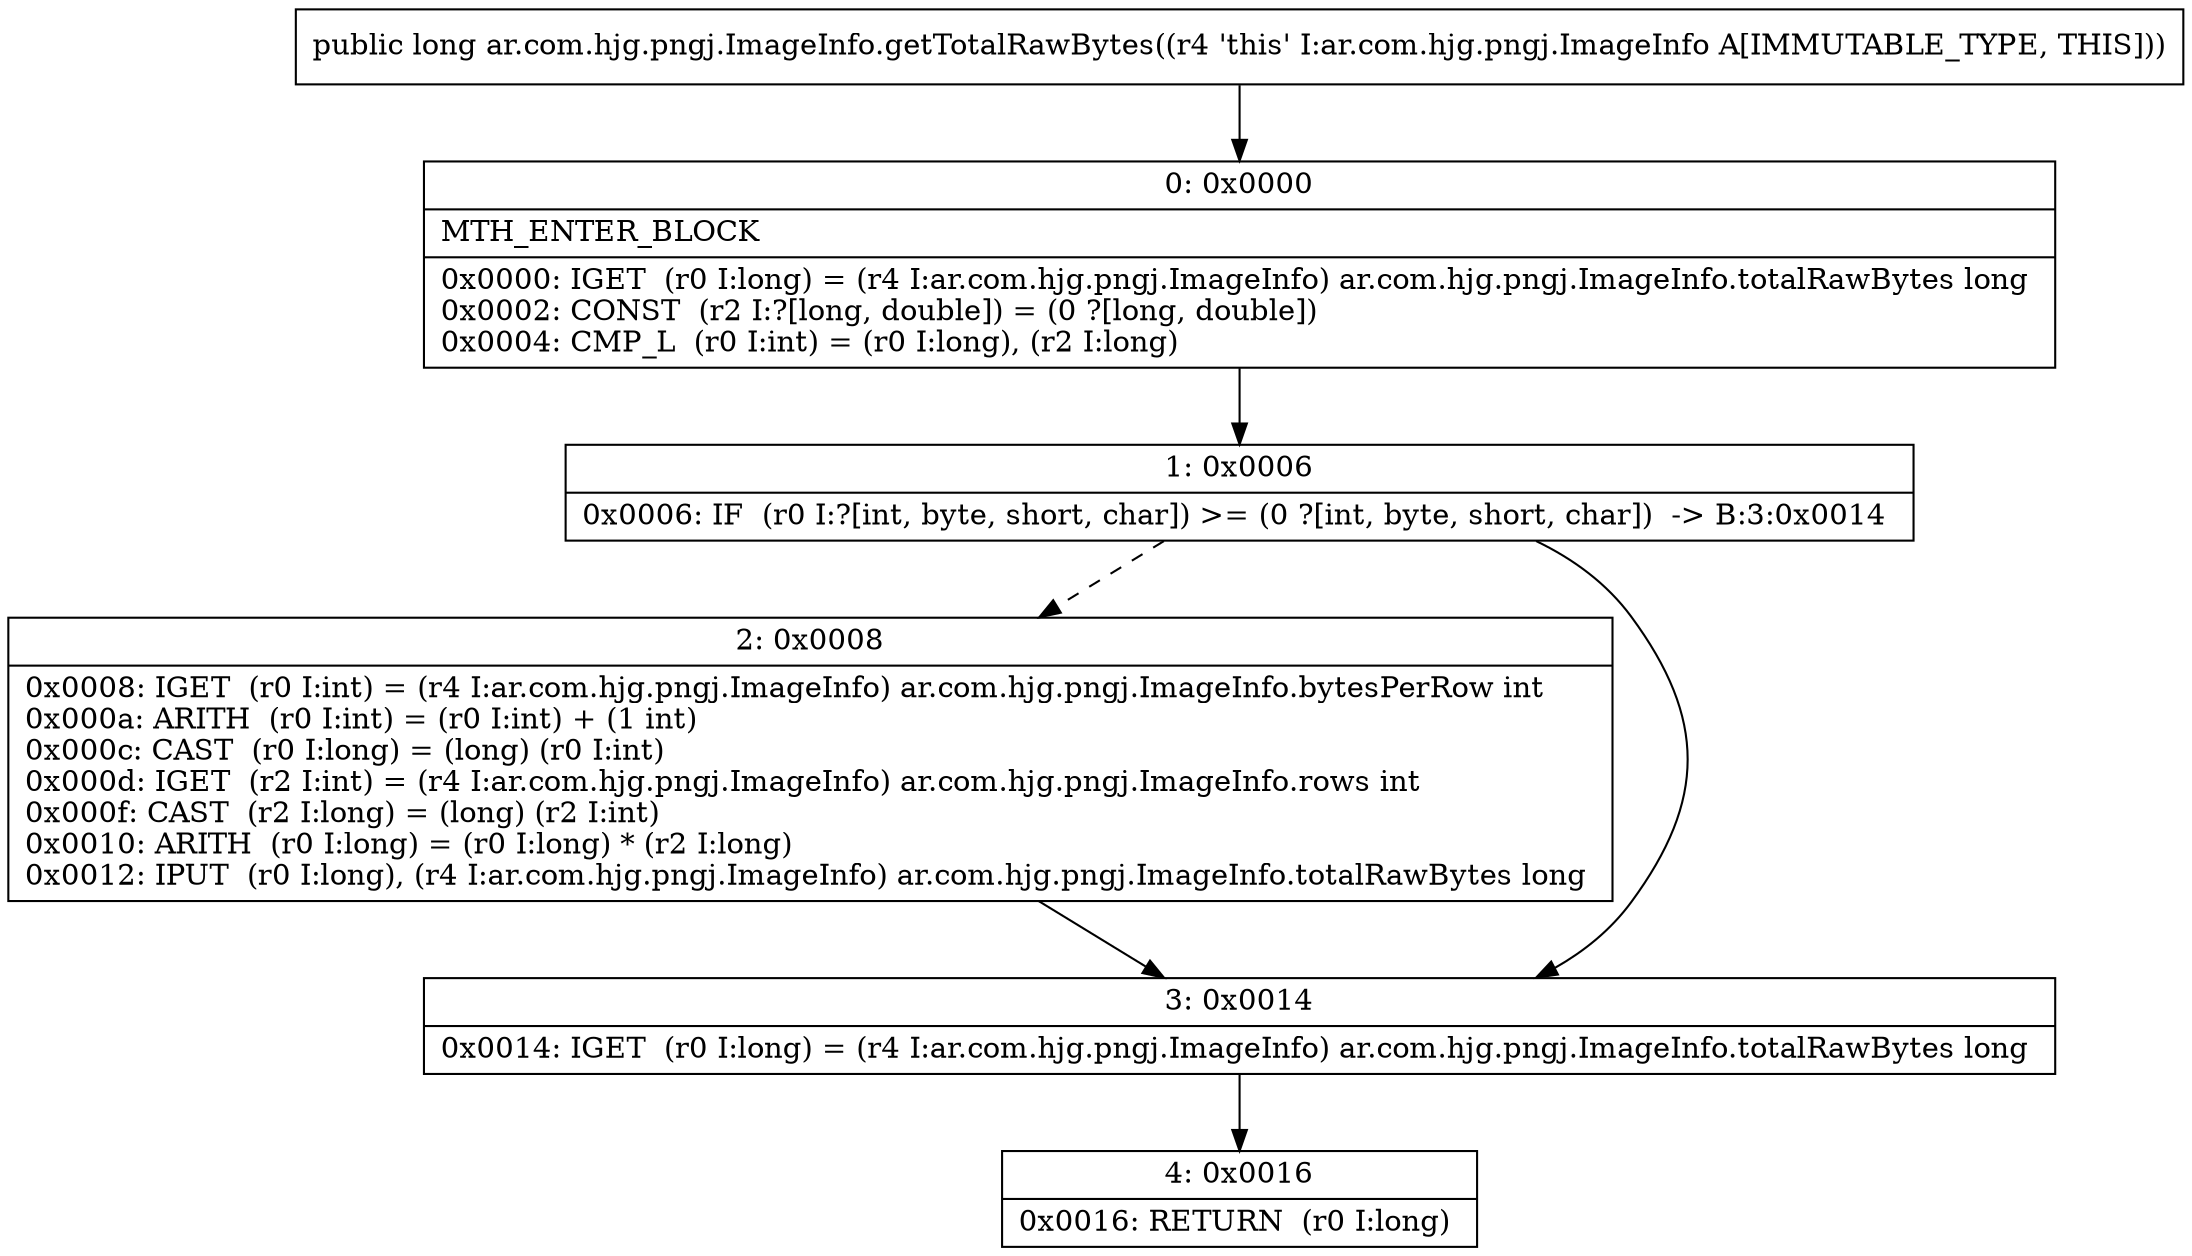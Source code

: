 digraph "CFG forar.com.hjg.pngj.ImageInfo.getTotalRawBytes()J" {
Node_0 [shape=record,label="{0\:\ 0x0000|MTH_ENTER_BLOCK\l|0x0000: IGET  (r0 I:long) = (r4 I:ar.com.hjg.pngj.ImageInfo) ar.com.hjg.pngj.ImageInfo.totalRawBytes long \l0x0002: CONST  (r2 I:?[long, double]) = (0 ?[long, double]) \l0x0004: CMP_L  (r0 I:int) = (r0 I:long), (r2 I:long) \l}"];
Node_1 [shape=record,label="{1\:\ 0x0006|0x0006: IF  (r0 I:?[int, byte, short, char]) \>= (0 ?[int, byte, short, char])  \-\> B:3:0x0014 \l}"];
Node_2 [shape=record,label="{2\:\ 0x0008|0x0008: IGET  (r0 I:int) = (r4 I:ar.com.hjg.pngj.ImageInfo) ar.com.hjg.pngj.ImageInfo.bytesPerRow int \l0x000a: ARITH  (r0 I:int) = (r0 I:int) + (1 int) \l0x000c: CAST  (r0 I:long) = (long) (r0 I:int) \l0x000d: IGET  (r2 I:int) = (r4 I:ar.com.hjg.pngj.ImageInfo) ar.com.hjg.pngj.ImageInfo.rows int \l0x000f: CAST  (r2 I:long) = (long) (r2 I:int) \l0x0010: ARITH  (r0 I:long) = (r0 I:long) * (r2 I:long) \l0x0012: IPUT  (r0 I:long), (r4 I:ar.com.hjg.pngj.ImageInfo) ar.com.hjg.pngj.ImageInfo.totalRawBytes long \l}"];
Node_3 [shape=record,label="{3\:\ 0x0014|0x0014: IGET  (r0 I:long) = (r4 I:ar.com.hjg.pngj.ImageInfo) ar.com.hjg.pngj.ImageInfo.totalRawBytes long \l}"];
Node_4 [shape=record,label="{4\:\ 0x0016|0x0016: RETURN  (r0 I:long) \l}"];
MethodNode[shape=record,label="{public long ar.com.hjg.pngj.ImageInfo.getTotalRawBytes((r4 'this' I:ar.com.hjg.pngj.ImageInfo A[IMMUTABLE_TYPE, THIS])) }"];
MethodNode -> Node_0;
Node_0 -> Node_1;
Node_1 -> Node_2[style=dashed];
Node_1 -> Node_3;
Node_2 -> Node_3;
Node_3 -> Node_4;
}

